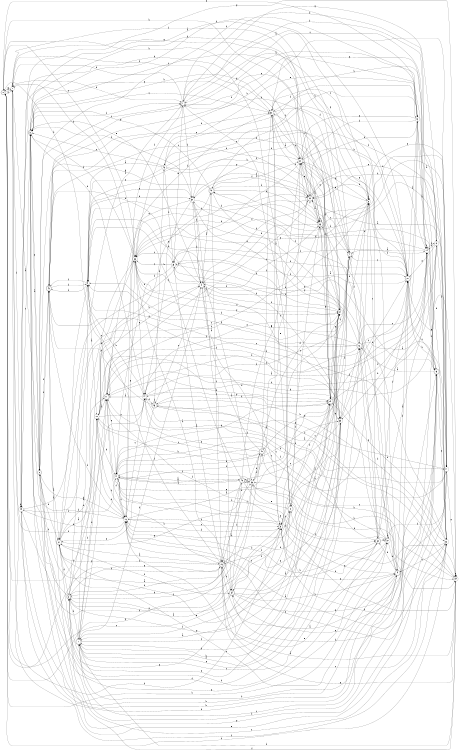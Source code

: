 digraph n41_10 {
__start0 [label="" shape="none"];

rankdir=LR;
size="8,5";

s0 [style="rounded,filled", color="black", fillcolor="white" shape="doublecircle", label="0"];
s1 [style="filled", color="black", fillcolor="white" shape="circle", label="1"];
s2 [style="rounded,filled", color="black", fillcolor="white" shape="doublecircle", label="2"];
s3 [style="rounded,filled", color="black", fillcolor="white" shape="doublecircle", label="3"];
s4 [style="rounded,filled", color="black", fillcolor="white" shape="doublecircle", label="4"];
s5 [style="rounded,filled", color="black", fillcolor="white" shape="doublecircle", label="5"];
s6 [style="rounded,filled", color="black", fillcolor="white" shape="doublecircle", label="6"];
s7 [style="rounded,filled", color="black", fillcolor="white" shape="doublecircle", label="7"];
s8 [style="filled", color="black", fillcolor="white" shape="circle", label="8"];
s9 [style="filled", color="black", fillcolor="white" shape="circle", label="9"];
s10 [style="filled", color="black", fillcolor="white" shape="circle", label="10"];
s11 [style="rounded,filled", color="black", fillcolor="white" shape="doublecircle", label="11"];
s12 [style="filled", color="black", fillcolor="white" shape="circle", label="12"];
s13 [style="filled", color="black", fillcolor="white" shape="circle", label="13"];
s14 [style="filled", color="black", fillcolor="white" shape="circle", label="14"];
s15 [style="rounded,filled", color="black", fillcolor="white" shape="doublecircle", label="15"];
s16 [style="rounded,filled", color="black", fillcolor="white" shape="doublecircle", label="16"];
s17 [style="filled", color="black", fillcolor="white" shape="circle", label="17"];
s18 [style="filled", color="black", fillcolor="white" shape="circle", label="18"];
s19 [style="rounded,filled", color="black", fillcolor="white" shape="doublecircle", label="19"];
s20 [style="filled", color="black", fillcolor="white" shape="circle", label="20"];
s21 [style="rounded,filled", color="black", fillcolor="white" shape="doublecircle", label="21"];
s22 [style="rounded,filled", color="black", fillcolor="white" shape="doublecircle", label="22"];
s23 [style="rounded,filled", color="black", fillcolor="white" shape="doublecircle", label="23"];
s24 [style="filled", color="black", fillcolor="white" shape="circle", label="24"];
s25 [style="filled", color="black", fillcolor="white" shape="circle", label="25"];
s26 [style="rounded,filled", color="black", fillcolor="white" shape="doublecircle", label="26"];
s27 [style="rounded,filled", color="black", fillcolor="white" shape="doublecircle", label="27"];
s28 [style="filled", color="black", fillcolor="white" shape="circle", label="28"];
s29 [style="rounded,filled", color="black", fillcolor="white" shape="doublecircle", label="29"];
s30 [style="rounded,filled", color="black", fillcolor="white" shape="doublecircle", label="30"];
s31 [style="filled", color="black", fillcolor="white" shape="circle", label="31"];
s32 [style="filled", color="black", fillcolor="white" shape="circle", label="32"];
s33 [style="filled", color="black", fillcolor="white" shape="circle", label="33"];
s34 [style="rounded,filled", color="black", fillcolor="white" shape="doublecircle", label="34"];
s35 [style="filled", color="black", fillcolor="white" shape="circle", label="35"];
s36 [style="rounded,filled", color="black", fillcolor="white" shape="doublecircle", label="36"];
s37 [style="rounded,filled", color="black", fillcolor="white" shape="doublecircle", label="37"];
s38 [style="filled", color="black", fillcolor="white" shape="circle", label="38"];
s39 [style="filled", color="black", fillcolor="white" shape="circle", label="39"];
s40 [style="rounded,filled", color="black", fillcolor="white" shape="doublecircle", label="40"];
s41 [style="filled", color="black", fillcolor="white" shape="circle", label="41"];
s42 [style="rounded,filled", color="black", fillcolor="white" shape="doublecircle", label="42"];
s43 [style="rounded,filled", color="black", fillcolor="white" shape="doublecircle", label="43"];
s44 [style="filled", color="black", fillcolor="white" shape="circle", label="44"];
s45 [style="rounded,filled", color="black", fillcolor="white" shape="doublecircle", label="45"];
s46 [style="filled", color="black", fillcolor="white" shape="circle", label="46"];
s47 [style="filled", color="black", fillcolor="white" shape="circle", label="47"];
s48 [style="rounded,filled", color="black", fillcolor="white" shape="doublecircle", label="48"];
s49 [style="filled", color="black", fillcolor="white" shape="circle", label="49"];
s50 [style="filled", color="black", fillcolor="white" shape="circle", label="50"];
s0 -> s1 [label="a"];
s0 -> s31 [label="b"];
s0 -> s33 [label="c"];
s0 -> s28 [label="d"];
s0 -> s13 [label="e"];
s0 -> s44 [label="f"];
s0 -> s1 [label="g"];
s0 -> s20 [label="h"];
s1 -> s2 [label="a"];
s1 -> s5 [label="b"];
s1 -> s0 [label="c"];
s1 -> s7 [label="d"];
s1 -> s1 [label="e"];
s1 -> s49 [label="f"];
s1 -> s23 [label="g"];
s1 -> s32 [label="h"];
s2 -> s3 [label="a"];
s2 -> s27 [label="b"];
s2 -> s7 [label="c"];
s2 -> s13 [label="d"];
s2 -> s31 [label="e"];
s2 -> s43 [label="f"];
s2 -> s15 [label="g"];
s2 -> s18 [label="h"];
s3 -> s4 [label="a"];
s3 -> s33 [label="b"];
s3 -> s32 [label="c"];
s3 -> s16 [label="d"];
s3 -> s15 [label="e"];
s3 -> s7 [label="f"];
s3 -> s2 [label="g"];
s3 -> s20 [label="h"];
s4 -> s5 [label="a"];
s4 -> s50 [label="b"];
s4 -> s5 [label="c"];
s4 -> s16 [label="d"];
s4 -> s46 [label="e"];
s4 -> s19 [label="f"];
s4 -> s40 [label="g"];
s4 -> s3 [label="h"];
s5 -> s6 [label="a"];
s5 -> s36 [label="b"];
s5 -> s23 [label="c"];
s5 -> s18 [label="d"];
s5 -> s29 [label="e"];
s5 -> s11 [label="f"];
s5 -> s2 [label="g"];
s5 -> s18 [label="h"];
s6 -> s7 [label="a"];
s6 -> s37 [label="b"];
s6 -> s33 [label="c"];
s6 -> s3 [label="d"];
s6 -> s33 [label="e"];
s6 -> s5 [label="f"];
s6 -> s19 [label="g"];
s6 -> s26 [label="h"];
s7 -> s8 [label="a"];
s7 -> s15 [label="b"];
s7 -> s15 [label="c"];
s7 -> s50 [label="d"];
s7 -> s35 [label="e"];
s7 -> s18 [label="f"];
s7 -> s28 [label="g"];
s7 -> s1 [label="h"];
s8 -> s7 [label="a"];
s8 -> s9 [label="b"];
s8 -> s30 [label="c"];
s8 -> s41 [label="d"];
s8 -> s20 [label="e"];
s8 -> s33 [label="f"];
s8 -> s17 [label="g"];
s8 -> s8 [label="h"];
s9 -> s10 [label="a"];
s9 -> s44 [label="b"];
s9 -> s23 [label="c"];
s9 -> s43 [label="d"];
s9 -> s50 [label="e"];
s9 -> s43 [label="f"];
s9 -> s50 [label="g"];
s9 -> s38 [label="h"];
s10 -> s11 [label="a"];
s10 -> s41 [label="b"];
s10 -> s44 [label="c"];
s10 -> s18 [label="d"];
s10 -> s41 [label="e"];
s10 -> s35 [label="f"];
s10 -> s47 [label="g"];
s10 -> s42 [label="h"];
s11 -> s12 [label="a"];
s11 -> s26 [label="b"];
s11 -> s23 [label="c"];
s11 -> s18 [label="d"];
s11 -> s47 [label="e"];
s11 -> s32 [label="f"];
s11 -> s19 [label="g"];
s11 -> s0 [label="h"];
s12 -> s13 [label="a"];
s12 -> s11 [label="b"];
s12 -> s37 [label="c"];
s12 -> s14 [label="d"];
s12 -> s21 [label="e"];
s12 -> s17 [label="f"];
s12 -> s44 [label="g"];
s12 -> s7 [label="h"];
s13 -> s14 [label="a"];
s13 -> s20 [label="b"];
s13 -> s10 [label="c"];
s13 -> s22 [label="d"];
s13 -> s46 [label="e"];
s13 -> s43 [label="f"];
s13 -> s20 [label="g"];
s13 -> s35 [label="h"];
s14 -> s4 [label="a"];
s14 -> s15 [label="b"];
s14 -> s47 [label="c"];
s14 -> s11 [label="d"];
s14 -> s33 [label="e"];
s14 -> s14 [label="f"];
s14 -> s32 [label="g"];
s14 -> s12 [label="h"];
s15 -> s16 [label="a"];
s15 -> s21 [label="b"];
s15 -> s21 [label="c"];
s15 -> s34 [label="d"];
s15 -> s34 [label="e"];
s15 -> s50 [label="f"];
s15 -> s28 [label="g"];
s15 -> s6 [label="h"];
s16 -> s17 [label="a"];
s16 -> s8 [label="b"];
s16 -> s14 [label="c"];
s16 -> s9 [label="d"];
s16 -> s33 [label="e"];
s16 -> s27 [label="f"];
s16 -> s9 [label="g"];
s16 -> s44 [label="h"];
s17 -> s18 [label="a"];
s17 -> s47 [label="b"];
s17 -> s42 [label="c"];
s17 -> s5 [label="d"];
s17 -> s39 [label="e"];
s17 -> s47 [label="f"];
s17 -> s44 [label="g"];
s17 -> s42 [label="h"];
s18 -> s19 [label="a"];
s18 -> s10 [label="b"];
s18 -> s5 [label="c"];
s18 -> s3 [label="d"];
s18 -> s28 [label="e"];
s18 -> s1 [label="f"];
s18 -> s33 [label="g"];
s18 -> s49 [label="h"];
s19 -> s20 [label="a"];
s19 -> s45 [label="b"];
s19 -> s21 [label="c"];
s19 -> s14 [label="d"];
s19 -> s35 [label="e"];
s19 -> s1 [label="f"];
s19 -> s24 [label="g"];
s19 -> s37 [label="h"];
s20 -> s4 [label="a"];
s20 -> s21 [label="b"];
s20 -> s27 [label="c"];
s20 -> s42 [label="d"];
s20 -> s22 [label="e"];
s20 -> s12 [label="f"];
s20 -> s8 [label="g"];
s20 -> s0 [label="h"];
s21 -> s13 [label="a"];
s21 -> s22 [label="b"];
s21 -> s4 [label="c"];
s21 -> s3 [label="d"];
s21 -> s39 [label="e"];
s21 -> s25 [label="f"];
s21 -> s41 [label="g"];
s21 -> s8 [label="h"];
s22 -> s23 [label="a"];
s22 -> s33 [label="b"];
s22 -> s3 [label="c"];
s22 -> s11 [label="d"];
s22 -> s14 [label="e"];
s22 -> s50 [label="f"];
s22 -> s21 [label="g"];
s22 -> s41 [label="h"];
s23 -> s24 [label="a"];
s23 -> s23 [label="b"];
s23 -> s32 [label="c"];
s23 -> s17 [label="d"];
s23 -> s41 [label="e"];
s23 -> s20 [label="f"];
s23 -> s19 [label="g"];
s23 -> s50 [label="h"];
s24 -> s18 [label="a"];
s24 -> s25 [label="b"];
s24 -> s22 [label="c"];
s24 -> s7 [label="d"];
s24 -> s6 [label="e"];
s24 -> s32 [label="f"];
s24 -> s20 [label="g"];
s24 -> s26 [label="h"];
s25 -> s26 [label="a"];
s25 -> s35 [label="b"];
s25 -> s33 [label="c"];
s25 -> s21 [label="d"];
s25 -> s7 [label="e"];
s25 -> s14 [label="f"];
s25 -> s15 [label="g"];
s25 -> s47 [label="h"];
s26 -> s27 [label="a"];
s26 -> s34 [label="b"];
s26 -> s28 [label="c"];
s26 -> s27 [label="d"];
s26 -> s31 [label="e"];
s26 -> s9 [label="f"];
s26 -> s6 [label="g"];
s26 -> s0 [label="h"];
s27 -> s10 [label="a"];
s27 -> s11 [label="b"];
s27 -> s28 [label="c"];
s27 -> s6 [label="d"];
s27 -> s24 [label="e"];
s27 -> s34 [label="f"];
s27 -> s38 [label="g"];
s27 -> s8 [label="h"];
s28 -> s22 [label="a"];
s28 -> s22 [label="b"];
s28 -> s29 [label="c"];
s28 -> s19 [label="d"];
s28 -> s14 [label="e"];
s28 -> s49 [label="f"];
s28 -> s47 [label="g"];
s28 -> s9 [label="h"];
s29 -> s26 [label="a"];
s29 -> s16 [label="b"];
s29 -> s27 [label="c"];
s29 -> s1 [label="d"];
s29 -> s30 [label="e"];
s29 -> s25 [label="f"];
s29 -> s36 [label="g"];
s29 -> s21 [label="h"];
s30 -> s14 [label="a"];
s30 -> s6 [label="b"];
s30 -> s18 [label="c"];
s30 -> s18 [label="d"];
s30 -> s31 [label="e"];
s30 -> s21 [label="f"];
s30 -> s16 [label="g"];
s30 -> s23 [label="h"];
s31 -> s31 [label="a"];
s31 -> s17 [label="b"];
s31 -> s32 [label="c"];
s31 -> s43 [label="d"];
s31 -> s29 [label="e"];
s31 -> s11 [label="f"];
s31 -> s32 [label="g"];
s31 -> s5 [label="h"];
s32 -> s20 [label="a"];
s32 -> s33 [label="b"];
s32 -> s5 [label="c"];
s32 -> s8 [label="d"];
s32 -> s36 [label="e"];
s32 -> s23 [label="f"];
s32 -> s49 [label="g"];
s32 -> s12 [label="h"];
s33 -> s34 [label="a"];
s33 -> s22 [label="b"];
s33 -> s25 [label="c"];
s33 -> s1 [label="d"];
s33 -> s44 [label="e"];
s33 -> s24 [label="f"];
s33 -> s24 [label="g"];
s33 -> s23 [label="h"];
s34 -> s35 [label="a"];
s34 -> s29 [label="b"];
s34 -> s0 [label="c"];
s34 -> s48 [label="d"];
s34 -> s6 [label="e"];
s34 -> s36 [label="f"];
s34 -> s15 [label="g"];
s34 -> s8 [label="h"];
s35 -> s36 [label="a"];
s35 -> s37 [label="b"];
s35 -> s48 [label="c"];
s35 -> s37 [label="d"];
s35 -> s21 [label="e"];
s35 -> s16 [label="f"];
s35 -> s26 [label="g"];
s35 -> s4 [label="h"];
s36 -> s37 [label="a"];
s36 -> s19 [label="b"];
s36 -> s7 [label="c"];
s36 -> s20 [label="d"];
s36 -> s38 [label="e"];
s36 -> s37 [label="f"];
s36 -> s49 [label="g"];
s36 -> s34 [label="h"];
s37 -> s9 [label="a"];
s37 -> s10 [label="b"];
s37 -> s30 [label="c"];
s37 -> s11 [label="d"];
s37 -> s35 [label="e"];
s37 -> s19 [label="f"];
s37 -> s11 [label="g"];
s37 -> s21 [label="h"];
s38 -> s2 [label="a"];
s38 -> s39 [label="b"];
s38 -> s22 [label="c"];
s38 -> s40 [label="d"];
s38 -> s39 [label="e"];
s38 -> s47 [label="f"];
s38 -> s0 [label="g"];
s38 -> s48 [label="h"];
s39 -> s18 [label="a"];
s39 -> s37 [label="b"];
s39 -> s40 [label="c"];
s39 -> s45 [label="d"];
s39 -> s39 [label="e"];
s39 -> s43 [label="f"];
s39 -> s26 [label="g"];
s39 -> s38 [label="h"];
s40 -> s41 [label="a"];
s40 -> s26 [label="b"];
s40 -> s10 [label="c"];
s40 -> s24 [label="d"];
s40 -> s38 [label="e"];
s40 -> s32 [label="f"];
s40 -> s44 [label="g"];
s40 -> s10 [label="h"];
s41 -> s42 [label="a"];
s41 -> s43 [label="b"];
s41 -> s33 [label="c"];
s41 -> s5 [label="d"];
s41 -> s3 [label="e"];
s41 -> s24 [label="f"];
s41 -> s35 [label="g"];
s41 -> s37 [label="h"];
s42 -> s24 [label="a"];
s42 -> s2 [label="b"];
s42 -> s26 [label="c"];
s42 -> s22 [label="d"];
s42 -> s23 [label="e"];
s42 -> s20 [label="f"];
s42 -> s3 [label="g"];
s42 -> s13 [label="h"];
s43 -> s27 [label="a"];
s43 -> s17 [label="b"];
s43 -> s22 [label="c"];
s43 -> s9 [label="d"];
s43 -> s4 [label="e"];
s43 -> s2 [label="f"];
s43 -> s14 [label="g"];
s43 -> s18 [label="h"];
s44 -> s11 [label="a"];
s44 -> s3 [label="b"];
s44 -> s18 [label="c"];
s44 -> s45 [label="d"];
s44 -> s4 [label="e"];
s44 -> s17 [label="f"];
s44 -> s19 [label="g"];
s44 -> s8 [label="h"];
s45 -> s39 [label="a"];
s45 -> s46 [label="b"];
s45 -> s41 [label="c"];
s45 -> s43 [label="d"];
s45 -> s27 [label="e"];
s45 -> s45 [label="f"];
s45 -> s30 [label="g"];
s45 -> s28 [label="h"];
s46 -> s9 [label="a"];
s46 -> s19 [label="b"];
s46 -> s3 [label="c"];
s46 -> s13 [label="d"];
s46 -> s9 [label="e"];
s46 -> s21 [label="f"];
s46 -> s22 [label="g"];
s46 -> s25 [label="h"];
s47 -> s48 [label="a"];
s47 -> s39 [label="b"];
s47 -> s18 [label="c"];
s47 -> s30 [label="d"];
s47 -> s24 [label="e"];
s47 -> s24 [label="f"];
s47 -> s19 [label="g"];
s47 -> s35 [label="h"];
s48 -> s47 [label="a"];
s48 -> s9 [label="b"];
s48 -> s47 [label="c"];
s48 -> s38 [label="d"];
s48 -> s20 [label="e"];
s48 -> s31 [label="f"];
s48 -> s6 [label="g"];
s48 -> s26 [label="h"];
s49 -> s9 [label="a"];
s49 -> s29 [label="b"];
s49 -> s3 [label="c"];
s49 -> s40 [label="d"];
s49 -> s49 [label="e"];
s49 -> s47 [label="f"];
s49 -> s39 [label="g"];
s49 -> s29 [label="h"];
s50 -> s34 [label="a"];
s50 -> s41 [label="b"];
s50 -> s24 [label="c"];
s50 -> s3 [label="d"];
s50 -> s11 [label="e"];
s50 -> s29 [label="f"];
s50 -> s44 [label="g"];
s50 -> s41 [label="h"];

}